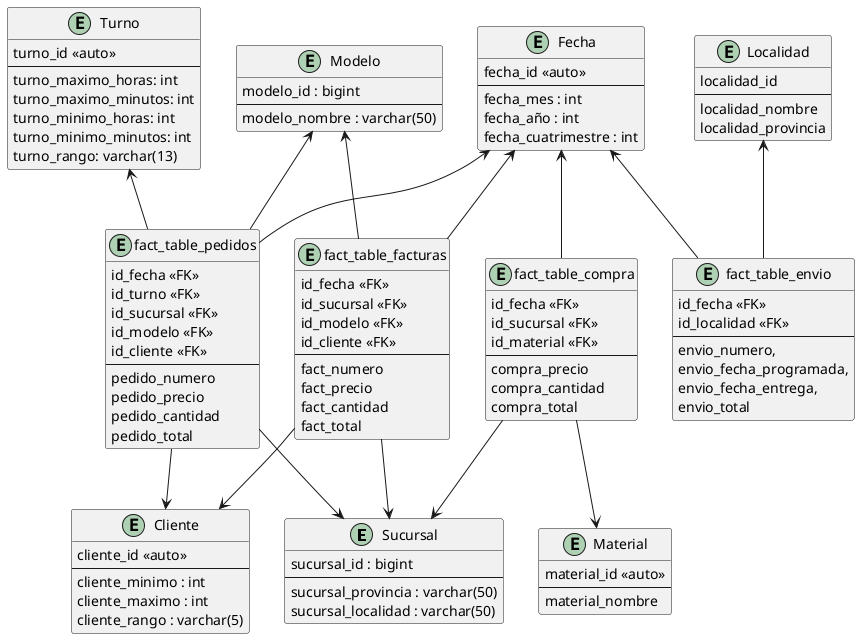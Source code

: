 @startuml BI
hide methods

entity Sucursal {
    sucursal_id : bigint
    --
    sucursal_provincia : varchar(50)
    sucursal_localidad : varchar(50)
}

entity Cliente {
    cliente_id <<auto>>
    --
    cliente_minimo : int
    cliente_maximo : int
    cliente_rango : varchar(5)
}

entity Modelo {
    modelo_id : bigint
    --
    modelo_nombre : varchar(50)
}

entity Fecha {
    fecha_id <<auto>>
    --
    fecha_mes : int
    fecha_año : int
    fecha_cuatrimestre : int
}

entity Material {
    material_id <<auto>>
    --
    material_nombre
}

entity Turno {
    turno_id <<auto>>
    --
    turno_maximo_horas: int
    turno_maximo_minutos: int
    turno_minimo_horas: int
    turno_minimo_minutos: int
    turno_rango: varchar(13)
}

entity Localidad {
    localidad_id
    --
    localidad_nombre
    localidad_provincia
}

entity fact_table_facturas {
    id_fecha <<FK>>
    id_sucursal <<FK>>
    id_modelo <<FK>>
    id_cliente <<FK>>
    --
    fact_numero
    fact_precio
    fact_cantidad
    fact_total
}

entity fact_table_compra {
    id_fecha <<FK>>
    id_sucursal <<FK>>
    id_material <<FK>>
    --
    compra_precio
    compra_cantidad
    compra_total
}

entity fact_table_pedidos {
    id_fecha <<FK>>
    id_turno <<FK>>
    id_sucursal <<FK>>
    id_modelo <<FK>>
    id_cliente <<FK>>
    --
    pedido_numero
    pedido_precio
    pedido_cantidad
    pedido_total
}

entity fact_table_envio {
    id_fecha <<FK>>
    id_localidad <<FK>>
    --
	envio_numero,
	envio_fecha_programada,
	envio_fecha_entrega,
	envio_total 
}


fact_table_facturas --> Cliente
fact_table_facturas --> Sucursal
Fecha <-- fact_table_facturas
Modelo <-- fact_table_facturas

Fecha <-- fact_table_compra
fact_table_compra --> Sucursal
fact_table_compra --> Material

fact_table_pedidos --> Cliente
fact_table_pedidos --> Sucursal
Fecha <-- fact_table_pedidos
Modelo <-- fact_table_pedidos
Turno <-- fact_table_pedidos



Fecha <-- fact_table_envio
Localidad <-- fact_table_envio

@enduml